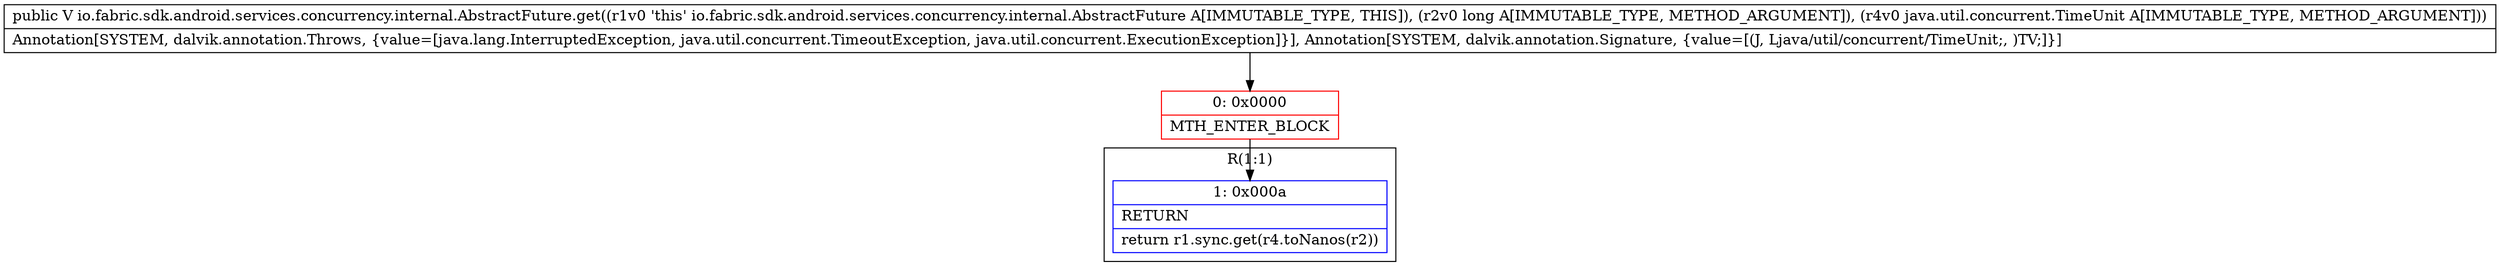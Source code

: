 digraph "CFG forio.fabric.sdk.android.services.concurrency.internal.AbstractFuture.get(JLjava\/util\/concurrent\/TimeUnit;)Ljava\/lang\/Object;" {
subgraph cluster_Region_689538551 {
label = "R(1:1)";
node [shape=record,color=blue];
Node_1 [shape=record,label="{1\:\ 0x000a|RETURN\l|return r1.sync.get(r4.toNanos(r2))\l}"];
}
Node_0 [shape=record,color=red,label="{0\:\ 0x0000|MTH_ENTER_BLOCK\l}"];
MethodNode[shape=record,label="{public V io.fabric.sdk.android.services.concurrency.internal.AbstractFuture.get((r1v0 'this' io.fabric.sdk.android.services.concurrency.internal.AbstractFuture A[IMMUTABLE_TYPE, THIS]), (r2v0 long A[IMMUTABLE_TYPE, METHOD_ARGUMENT]), (r4v0 java.util.concurrent.TimeUnit A[IMMUTABLE_TYPE, METHOD_ARGUMENT]))  | Annotation[SYSTEM, dalvik.annotation.Throws, \{value=[java.lang.InterruptedException, java.util.concurrent.TimeoutException, java.util.concurrent.ExecutionException]\}], Annotation[SYSTEM, dalvik.annotation.Signature, \{value=[(J, Ljava\/util\/concurrent\/TimeUnit;, )TV;]\}]\l}"];
MethodNode -> Node_0;
Node_0 -> Node_1;
}

